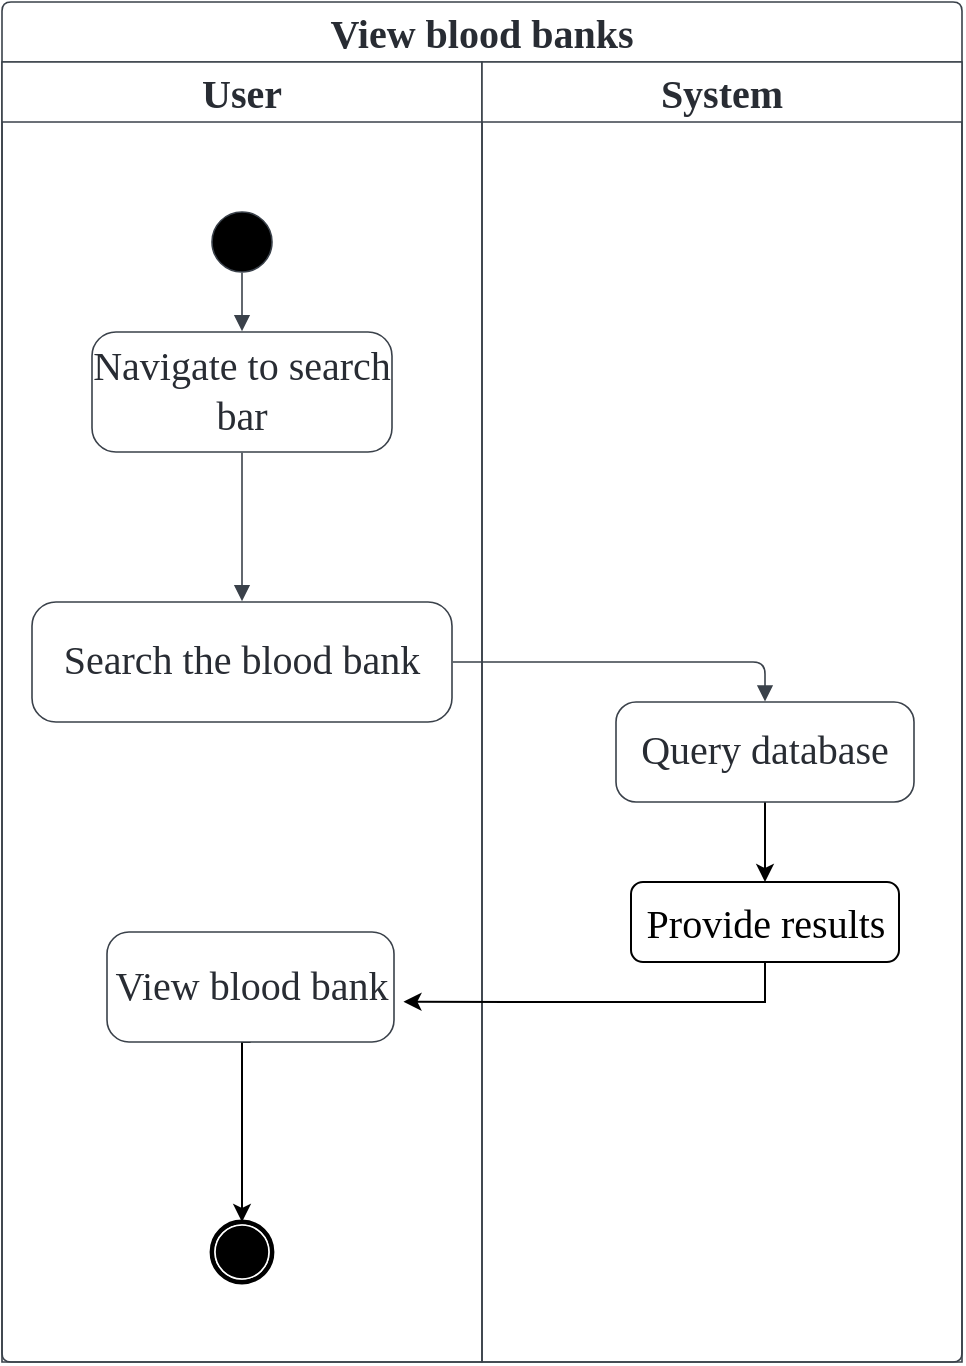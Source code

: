 <mxfile version="19.0.3" type="device" pages="7"><diagram id="4g1P4DeG36b4WrDplUZ-" name="View blood banks"><mxGraphModel dx="782" dy="1708" grid="1" gridSize="10" guides="1" tooltips="1" connect="1" arrows="1" fold="1" page="1" pageScale="1" pageWidth="827" pageHeight="1169" math="0" shadow="0"><root><mxCell id="0"/><mxCell id="1" parent="0"/><mxCell id="tdn-rMmHwPApdY2Q1a8h-3" value="View blood banks" style="swimlane;startSize=30;html=1;whiteSpace=wrap;childLayout=stackLayout;resizeParent=1;dropTarget=0;spacing=0;strokeColor=#3a414a;strokeOpacity=100;rounded=1;absoluteArcSize=1;arcSize=9;strokeWidth=0.8;container=1;pointerEvents=0;collapsible=0;recursiveResize=0;fontSize=20;fontColor=#282c33;fontFamily=Times New Roman;fontStyle=1;" parent="1" vertex="1"><mxGeometry x="174" y="-150" width="480" height="680" as="geometry"/></mxCell><mxCell id="tdn-rMmHwPApdY2Q1a8h-4" value="User" style="swimlane;html=1;whiteSpace=wrap;connectable=0;startSize=30;dropTarget=0;rounded=0;spacing=0;strokeColor=#3a414a;strokeOpacity=100;strokeWidth=0.8;container=1;pointerEvents=0;collapsible=0;recursiveResize=0;fontSize=20;fontColor=#282c33;fontStyle=1;fontFamily=Times New Roman;" parent="tdn-rMmHwPApdY2Q1a8h-3" vertex="1"><mxGeometry y="30" width="240" height="650" as="geometry"/></mxCell><mxCell id="tdn-rMmHwPApdY2Q1a8h-5" value="System" style="swimlane;html=1;whiteSpace=wrap;connectable=0;startSize=30;dropTarget=0;rounded=0;spacing=0;strokeColor=#3a414a;strokeOpacity=100;strokeWidth=0.8;container=1;pointerEvents=0;collapsible=0;recursiveResize=0;fontSize=20;fontColor=#282c33;fontStyle=1;fontFamily=Times New Roman;" parent="tdn-rMmHwPApdY2Q1a8h-3" vertex="1"><mxGeometry x="240" y="30" width="240" height="650" as="geometry"/></mxCell><UserObject label="" lucidchartObjectId="iANFiI.ipIlX" id="tdn-rMmHwPApdY2Q1a8h-6"><mxCell style="html=1;overflow=block;blockSpacing=1;whiteSpace=wrap;ellipse;fillColor=#000000;fontSize=13;spacing=0;strokeColor=#3a414a;strokeOpacity=100;rounded=1;absoluteArcSize=1;arcSize=9;strokeWidth=0.8;fontFamily=Times New Roman;" parent="1" vertex="1"><mxGeometry x="279" y="-45" width="30" height="30" as="geometry"/></mxCell></UserObject><mxCell id="tdn-rMmHwPApdY2Q1a8h-7" value="&lt;div style=&quot;display: flex; justify-content: center; text-align: center; align-items: baseline; font-size: 0; line-height: 1.25;margin-top: -2px;&quot;&gt;&lt;span&gt;&lt;span style=&quot;font-size: 20px; color: rgb(40, 44, 51);&quot;&gt;Navigate to search bar&lt;/span&gt;&lt;/span&gt;&lt;/div&gt;" style="rounded=1;arcSize=20;whiteSpace=wrap;overflow=block;blockSpacing=1;html=1;fontSize=13;fontFamily=Times New Roman;spacing=0;strokeColor=#3a414a;strokeOpacity=100;strokeWidth=0.8;" parent="1" vertex="1"><mxGeometry x="219" y="15" width="150" height="60" as="geometry"/></mxCell><mxCell id="tdn-rMmHwPApdY2Q1a8h-8" value="&lt;div style=&quot;display: flex; justify-content: center; text-align: center; align-items: baseline; font-size: 0; line-height: 1.25;margin-top: -2px;&quot;&gt;&lt;span&gt;&lt;span style=&quot;font-size: 20px; color: rgb(40, 44, 51);&quot;&gt;Search the blood bank&lt;/span&gt;&lt;/span&gt;&lt;/div&gt;" style="rounded=1;arcSize=20;whiteSpace=wrap;overflow=block;blockSpacing=1;html=1;fontSize=13;fontFamily=Times New Roman;spacing=0;strokeColor=#3a414a;strokeOpacity=100;strokeWidth=0.8;" parent="1" vertex="1"><mxGeometry x="189" y="150" width="210" height="60" as="geometry"/></mxCell><UserObject label="" lucidchartObjectId="fINFqWGFmK-o" id="tdn-rMmHwPApdY2Q1a8h-9"><mxCell style="html=1;jettySize=18;whiteSpace=wrap;fontSize=13;strokeColor=#3a414a;strokeOpacity=100;strokeWidth=0.8;rounded=1;arcSize=12;edgeStyle=orthogonalEdgeStyle;startArrow=none;endArrow=block;endFill=1;exitX=0.5;exitY=1.006;exitPerimeter=0;entryX=0.5;entryY=-0.006;entryPerimeter=0;fontFamily=Times New Roman;" parent="1" source="tdn-rMmHwPApdY2Q1a8h-7" target="tdn-rMmHwPApdY2Q1a8h-8" edge="1"><mxGeometry width="100" height="100" relative="1" as="geometry"><Array as="points"/></mxGeometry></mxCell></UserObject><UserObject label="" lucidchartObjectId="oINFLP0xMYL5" id="tdn-rMmHwPApdY2Q1a8h-10"><mxCell style="html=1;jettySize=18;whiteSpace=wrap;fontSize=13;strokeColor=#3a414a;strokeOpacity=100;strokeWidth=0.8;rounded=1;arcSize=12;edgeStyle=orthogonalEdgeStyle;startArrow=none;endArrow=block;endFill=1;exitX=0.5;exitY=1.013;exitPerimeter=0;entryX=0.5;entryY=-0.006;entryPerimeter=0;fontFamily=Times New Roman;" parent="1" source="tdn-rMmHwPApdY2Q1a8h-6" target="tdn-rMmHwPApdY2Q1a8h-7" edge="1"><mxGeometry width="100" height="100" relative="1" as="geometry"><Array as="points"/></mxGeometry></mxCell></UserObject><mxCell id="tdn-rMmHwPApdY2Q1a8h-11" value="" style="edgeStyle=orthogonalEdgeStyle;rounded=0;orthogonalLoop=1;jettySize=auto;html=1;" parent="1" source="tdn-rMmHwPApdY2Q1a8h-12" target="tdn-rMmHwPApdY2Q1a8h-18" edge="1"><mxGeometry relative="1" as="geometry"/></mxCell><mxCell id="tdn-rMmHwPApdY2Q1a8h-12" value="&lt;div style=&quot;display: flex; justify-content: center; text-align: center; align-items: baseline; font-size: 0; line-height: 1.25;margin-top: -2px;&quot;&gt;&lt;span&gt;&lt;span style=&quot;font-size: 20px; color: rgb(40, 44, 51);&quot;&gt;Query database&lt;/span&gt;&lt;/span&gt;&lt;/div&gt;" style="rounded=1;arcSize=20;whiteSpace=wrap;overflow=block;blockSpacing=1;html=1;fontSize=13;fontFamily=Times New Roman;spacing=0;strokeColor=#3a414a;strokeOpacity=100;strokeWidth=0.8;" parent="1" vertex="1"><mxGeometry x="481" y="200" width="149" height="50" as="geometry"/></mxCell><UserObject label="" lucidchartObjectId="gJNFgnsTWTqt" id="tdn-rMmHwPApdY2Q1a8h-13"><mxCell style="html=1;jettySize=18;whiteSpace=wrap;fontSize=13;strokeColor=#3a414a;strokeOpacity=100;strokeWidth=0.8;rounded=1;arcSize=12;edgeStyle=orthogonalEdgeStyle;startArrow=none;endArrow=block;endFill=1;exitX=1.002;exitY=0.5;exitPerimeter=0;entryX=0.5;entryY=-0.005;entryPerimeter=0;fontFamily=Times New Roman;" parent="1" source="tdn-rMmHwPApdY2Q1a8h-8" target="tdn-rMmHwPApdY2Q1a8h-12" edge="1"><mxGeometry width="100" height="100" relative="1" as="geometry"><Array as="points"/></mxGeometry></mxCell></UserObject><mxCell id="tdn-rMmHwPApdY2Q1a8h-14" style="edgeStyle=orthogonalEdgeStyle;rounded=0;orthogonalLoop=1;jettySize=auto;html=1;exitX=0.5;exitY=1;exitDx=0;exitDy=0;entryX=0.5;entryY=0;entryDx=0;entryDy=0;" parent="1" source="tdn-rMmHwPApdY2Q1a8h-15" target="tdn-rMmHwPApdY2Q1a8h-16" edge="1"><mxGeometry relative="1" as="geometry"><Array as="points"><mxPoint x="294" y="370"/></Array></mxGeometry></mxCell><mxCell id="tdn-rMmHwPApdY2Q1a8h-15" value="&lt;div style=&quot;display: flex; justify-content: center; text-align: center; align-items: baseline; font-size: 0; line-height: 1.25;margin-top: -2px;&quot;&gt;&lt;span&gt;&lt;span style=&quot;font-size: 20px; color: rgb(40, 44, 51);&quot;&gt;View blood bank&lt;/span&gt;&lt;/span&gt;&lt;/div&gt;" style="rounded=1;arcSize=20;whiteSpace=wrap;overflow=block;blockSpacing=1;html=1;fontSize=13;fontFamily=Times New Roman;spacing=0;strokeColor=#3a414a;strokeOpacity=100;strokeWidth=0.8;" parent="1" vertex="1"><mxGeometry x="226.5" y="315" width="143.5" height="55" as="geometry"/></mxCell><UserObject label="" lucidchartObjectId="CKNFPfRASryF" id="tdn-rMmHwPApdY2Q1a8h-16"><mxCell style="html=1;overflow=block;blockSpacing=1;whiteSpace=wrap;shape=mxgraph.bpmn.shape;outline=end;symbol=terminate;strokeColor=#000000;fillColor=#ffffff;fontSize=13;spacing=0;strokeOpacity=100;rounded=1;absoluteArcSize=1;arcSize=9;strokeWidth=0.8;fontFamily=Times New Roman;" parent="1" vertex="1"><mxGeometry x="279" y="460" width="30" height="30" as="geometry"/></mxCell></UserObject><mxCell id="tdn-rMmHwPApdY2Q1a8h-17" style="edgeStyle=orthogonalEdgeStyle;rounded=0;orthogonalLoop=1;jettySize=auto;html=1;exitX=0.5;exitY=1;exitDx=0;exitDy=0;entryX=1.033;entryY=0.633;entryDx=0;entryDy=0;entryPerimeter=0;" parent="1" source="tdn-rMmHwPApdY2Q1a8h-18" target="tdn-rMmHwPApdY2Q1a8h-15" edge="1"><mxGeometry relative="1" as="geometry"/></mxCell><mxCell id="tdn-rMmHwPApdY2Q1a8h-18" value="&lt;font face=&quot;Times New Roman&quot; style=&quot;font-size: 20px;&quot;&gt;Provide results&lt;/font&gt;" style="rounded=1;whiteSpace=wrap;html=1;" parent="1" vertex="1"><mxGeometry x="488.5" y="290" width="134" height="40" as="geometry"/></mxCell></root></mxGraphModel></diagram><diagram id="aWUb9xqDKP3gB6OvTR4R" name="View contact numbers"><mxGraphModel dx="782" dy="1708" grid="1" gridSize="10" guides="1" tooltips="1" connect="1" arrows="1" fold="1" page="1" pageScale="1" pageWidth="827" pageHeight="1169" math="0" shadow="0"><root><mxCell id="0"/><mxCell id="1" parent="0"/><mxCell id="dq7e_kY-7OGaOiyy0hAc-1" value="View contact   details" style="swimlane;startSize=30;html=1;whiteSpace=wrap;childLayout=stackLayout;resizeParent=1;dropTarget=0;spacing=0;strokeColor=#3a414a;strokeOpacity=100;rounded=1;absoluteArcSize=1;arcSize=9;strokeWidth=0.8;container=1;pointerEvents=0;collapsible=0;recursiveResize=0;fontSize=20;fontColor=#3a414a;fontFamily=Times New Roman;fontStyle=1;" parent="1" vertex="1"><mxGeometry x="120" y="-480" width="240" height="520" as="geometry"/></mxCell><mxCell id="dq7e_kY-7OGaOiyy0hAc-2" value="User" style="swimlane;html=1;whiteSpace=wrap;connectable=0;startSize=30;dropTarget=0;rounded=0;spacing=0;strokeColor=#3a414a;strokeOpacity=100;strokeWidth=0.8;container=1;pointerEvents=0;collapsible=0;recursiveResize=0;fontSize=20;fontColor=#3a414a;fontStyle=1;fontFamily=Times New Roman;" parent="dq7e_kY-7OGaOiyy0hAc-1" vertex="1"><mxGeometry y="30" width="240" height="490" as="geometry"/></mxCell><UserObject label="" lucidchartObjectId="jrOFvSCm7xbV" id="dq7e_kY-7OGaOiyy0hAc-4"><mxCell style="html=1;overflow=block;blockSpacing=1;whiteSpace=wrap;ellipse;fillColor=#000000;fontSize=13;spacing=0;strokeColor=#3a414a;strokeOpacity=100;rounded=1;absoluteArcSize=1;arcSize=9;strokeWidth=0.8;fontFamily=Times New Roman;" parent="1" vertex="1"><mxGeometry x="225" y="-390" width="30" height="30" as="geometry"/></mxCell></UserObject><UserObject label="" lucidchartObjectId="jrOFZljEwd2~" id="dq7e_kY-7OGaOiyy0hAc-5"><mxCell style="html=1;jettySize=18;whiteSpace=wrap;fontSize=13;strokeColor=#3a414a;strokeOpacity=100;strokeWidth=0.8;rounded=1;arcSize=12;edgeStyle=orthogonalEdgeStyle;startArrow=none;endArrow=block;endFill=1;exitX=0.5;exitY=1.013;exitPerimeter=0;entryX=0.5;entryY=-0.006;entryPerimeter=0;fontFamily=Times New Roman;" parent="1" source="dq7e_kY-7OGaOiyy0hAc-4" edge="1"><mxGeometry width="100" height="100" relative="1" as="geometry"><Array as="points"/><mxPoint x="240" y="-330.36" as="targetPoint"/></mxGeometry></mxCell></UserObject><mxCell id="dq7e_kY-7OGaOiyy0hAc-13" style="edgeStyle=orthogonalEdgeStyle;rounded=0;orthogonalLoop=1;jettySize=auto;html=1;entryX=0.5;entryY=0;entryDx=0;entryDy=0;" parent="1" source="dq7e_kY-7OGaOiyy0hAc-6" target="dq7e_kY-7OGaOiyy0hAc-7" edge="1"><mxGeometry relative="1" as="geometry"/></mxCell><mxCell id="dq7e_kY-7OGaOiyy0hAc-6" value="&lt;div style=&quot;display: flex; justify-content: center; text-align: center; align-items: baseline; font-size: 0; line-height: 1.25;margin-top: -2px;&quot;&gt;&lt;span&gt;&lt;span style=&quot;font-size: 20px; color: rgb(40, 44, 51);&quot;&gt;View blood bank&lt;/span&gt;&lt;/span&gt;&lt;/div&gt;" style="rounded=1;arcSize=20;whiteSpace=wrap;overflow=block;blockSpacing=1;html=1;fontSize=13;fontFamily=Times New Roman;spacing=0;strokeColor=#3a414a;strokeOpacity=100;strokeWidth=0.8;" parent="1" vertex="1"><mxGeometry x="161.25" y="-240" width="157.5" height="60" as="geometry"/></mxCell><mxCell id="dq7e_kY-7OGaOiyy0hAc-15" value="" style="edgeStyle=orthogonalEdgeStyle;rounded=0;orthogonalLoop=1;jettySize=auto;html=1;" parent="1" source="dq7e_kY-7OGaOiyy0hAc-7" target="dq7e_kY-7OGaOiyy0hAc-9" edge="1"><mxGeometry relative="1" as="geometry"/></mxCell><mxCell id="dq7e_kY-7OGaOiyy0hAc-7" value="&lt;div style=&quot;display: flex; justify-content: center; text-align: center; align-items: baseline; font-size: 0; line-height: 1.25;margin-top: -2px;&quot;&gt;&lt;span&gt;&lt;span style=&quot;font-size: 20px; color: rgb(58, 65, 74);&quot;&gt;View contact details&lt;/span&gt;&lt;/span&gt;&lt;/div&gt;" style="rounded=1;arcSize=20;whiteSpace=wrap;overflow=block;blockSpacing=1;html=1;fontSize=13;fontFamily=Times New Roman;spacing=0;strokeColor=#3a414a;strokeOpacity=100;strokeWidth=0.8;" parent="1" vertex="1"><mxGeometry x="150.5" y="-150" width="179" height="60" as="geometry"/></mxCell><UserObject label="" lucidchartObjectId="SEOFEQkVCE5l" id="dq7e_kY-7OGaOiyy0hAc-9"><mxCell style="html=1;overflow=block;blockSpacing=1;whiteSpace=wrap;shape=mxgraph.bpmn.shape;outline=end;symbol=terminate;strokeColor=#000000;fillColor=#ffffff;fontSize=13;spacing=0;strokeOpacity=100;rounded=1;absoluteArcSize=1;arcSize=9;strokeWidth=0.8;fontFamily=Times New Roman;" parent="1" vertex="1"><mxGeometry x="225" y="-50" width="30" height="30" as="geometry"/></mxCell></UserObject><mxCell id="dq7e_kY-7OGaOiyy0hAc-11" value="" style="edgeStyle=orthogonalEdgeStyle;rounded=0;orthogonalLoop=1;jettySize=auto;html=1;fontFamily=Times New Roman;fontSize=20;" parent="1" source="dq7e_kY-7OGaOiyy0hAc-12" target="dq7e_kY-7OGaOiyy0hAc-6" edge="1"><mxGeometry relative="1" as="geometry"/></mxCell><mxCell id="dq7e_kY-7OGaOiyy0hAc-12" value="Select required blood bank" style="rounded=1;whiteSpace=wrap;html=1;fontFamily=Times New Roman;fontSize=20;" parent="1" vertex="1"><mxGeometry x="155" y="-330" width="170" height="50" as="geometry"/></mxCell></root></mxGraphModel></diagram><diagram id="WPOpJ-mBqJzX2365i_op" name="search bdc"><mxGraphModel dx="1043" dy="1888" grid="1" gridSize="10" guides="1" tooltips="1" connect="1" arrows="1" fold="1" page="1" pageScale="1" pageWidth="827" pageHeight="1169" math="0" shadow="0"><root><mxCell id="0"/><mxCell id="1" parent="0"/><mxCell id="48qkDtBbeoAuj5veo7wo-1" value="Search blood donation camps" style="swimlane;startSize=30;html=1;whiteSpace=wrap;childLayout=stackLayout;resizeParent=1;dropTarget=0;spacing=0;strokeColor=#3a414a;strokeOpacity=100;rounded=1;absoluteArcSize=1;arcSize=9;strokeWidth=0.8;container=1;pointerEvents=0;collapsible=0;recursiveResize=0;fontSize=20;fontColor=#282c33;fontFamily=Times New Roman;fontStyle=1;" parent="1" vertex="1"><mxGeometry x="99" y="-160" width="630" height="680" as="geometry"/></mxCell><mxCell id="48qkDtBbeoAuj5veo7wo-2" value="User" style="swimlane;html=1;whiteSpace=wrap;connectable=0;startSize=30;dropTarget=0;rounded=0;spacing=0;strokeColor=#3a414a;strokeOpacity=100;strokeWidth=0.8;container=1;pointerEvents=0;collapsible=0;recursiveResize=0;fontSize=20;fontColor=#282c33;fontStyle=1;fontFamily=Times New Roman;" parent="48qkDtBbeoAuj5veo7wo-1" vertex="1"><mxGeometry y="30" width="390" height="650" as="geometry"/></mxCell><mxCell id="48qkDtBbeoAuj5veo7wo-3" value="System" style="swimlane;html=1;whiteSpace=wrap;connectable=0;startSize=30;dropTarget=0;rounded=0;spacing=0;strokeColor=#3a414a;strokeOpacity=100;strokeWidth=0.8;container=1;pointerEvents=0;collapsible=0;recursiveResize=0;fontSize=20;fontColor=#282c33;fontStyle=1;fontFamily=Times New Roman;" parent="48qkDtBbeoAuj5veo7wo-1" vertex="1"><mxGeometry x="390" y="30" width="240" height="650" as="geometry"/></mxCell><UserObject label="" lucidchartObjectId="iANFiI.ipIlX" id="48qkDtBbeoAuj5veo7wo-4"><mxCell style="html=1;overflow=block;blockSpacing=1;whiteSpace=wrap;ellipse;fillColor=#000000;fontSize=13;spacing=0;strokeColor=#3a414a;strokeOpacity=100;rounded=1;absoluteArcSize=1;arcSize=9;strokeWidth=0.8;fontFamily=Times New Roman;" parent="1" vertex="1"><mxGeometry x="275" y="-55" width="30" height="30" as="geometry"/></mxCell></UserObject><mxCell id="48qkDtBbeoAuj5veo7wo-18" value="" style="edgeStyle=orthogonalEdgeStyle;rounded=0;orthogonalLoop=1;jettySize=auto;html=1;" parent="1" source="48qkDtBbeoAuj5veo7wo-5" target="48qkDtBbeoAuj5veo7wo-17" edge="1"><mxGeometry relative="1" as="geometry"/></mxCell><mxCell id="48qkDtBbeoAuj5veo7wo-5" value="&lt;div style=&quot;display: flex; justify-content: center; text-align: center; align-items: baseline; line-height: 1.25; margin-top: -2px;&quot;&gt;&lt;font color=&quot;#282c33&quot;&gt;&lt;span style=&quot;font-size: 20px;&quot;&gt;Visit the website&lt;/span&gt;&lt;/font&gt;&lt;/div&gt;" style="rounded=1;arcSize=20;whiteSpace=wrap;overflow=block;blockSpacing=1;html=1;fontSize=13;fontFamily=Times New Roman;spacing=0;strokeColor=#3a414a;strokeOpacity=100;strokeWidth=0.8;" parent="1" vertex="1"><mxGeometry x="215" y="5" width="150" height="45" as="geometry"/></mxCell><UserObject label="" lucidchartObjectId="oINFLP0xMYL5" id="48qkDtBbeoAuj5veo7wo-8"><mxCell style="html=1;jettySize=18;whiteSpace=wrap;fontSize=13;strokeColor=#3a414a;strokeOpacity=100;strokeWidth=0.8;rounded=1;arcSize=12;edgeStyle=orthogonalEdgeStyle;startArrow=none;endArrow=block;endFill=1;exitX=0.5;exitY=1.013;exitPerimeter=0;entryX=0.5;entryY=-0.006;entryPerimeter=0;fontFamily=Times New Roman;" parent="1" source="48qkDtBbeoAuj5veo7wo-4" target="48qkDtBbeoAuj5veo7wo-5" edge="1"><mxGeometry width="100" height="100" relative="1" as="geometry"><Array as="points"/></mxGeometry></mxCell></UserObject><mxCell id="48qkDtBbeoAuj5veo7wo-9" value="" style="edgeStyle=orthogonalEdgeStyle;rounded=0;orthogonalLoop=1;jettySize=auto;html=1;" parent="1" source="48qkDtBbeoAuj5veo7wo-10" target="48qkDtBbeoAuj5veo7wo-16" edge="1"><mxGeometry relative="1" as="geometry"/></mxCell><mxCell id="48qkDtBbeoAuj5veo7wo-10" value="&lt;div style=&quot;display: flex; justify-content: center; text-align: center; align-items: baseline; font-size: 0; line-height: 1.25;margin-top: -2px;&quot;&gt;&lt;span&gt;&lt;span style=&quot;font-size: 20px; color: rgb(40, 44, 51);&quot;&gt;Query database&lt;/span&gt;&lt;/span&gt;&lt;/div&gt;" style="rounded=1;arcSize=20;whiteSpace=wrap;overflow=block;blockSpacing=1;html=1;fontSize=13;fontFamily=Times New Roman;spacing=0;strokeColor=#3a414a;strokeOpacity=100;strokeWidth=0.8;" parent="1" vertex="1"><mxGeometry x="535" y="240" width="149" height="50" as="geometry"/></mxCell><mxCell id="48qkDtBbeoAuj5veo7wo-31" style="edgeStyle=orthogonalEdgeStyle;rounded=0;orthogonalLoop=1;jettySize=auto;html=1;exitX=0.5;exitY=1;exitDx=0;exitDy=0;entryX=0.5;entryY=0;entryDx=0;entryDy=0;fontFamily=Times New Roman;fontSize=20;" parent="1" source="48qkDtBbeoAuj5veo7wo-13" target="48qkDtBbeoAuj5veo7wo-14" edge="1"><mxGeometry relative="1" as="geometry"/></mxCell><mxCell id="48qkDtBbeoAuj5veo7wo-13" value="&lt;div style=&quot;display: flex; justify-content: center; text-align: center; align-items: baseline; line-height: 1.25; margin-top: -2px;&quot;&gt;&lt;font color=&quot;#282c33&quot;&gt;&lt;span style=&quot;font-size: 20px;&quot;&gt;View details of the blood donation camp&lt;/span&gt;&lt;/font&gt;&lt;/div&gt;" style="rounded=1;arcSize=20;whiteSpace=wrap;overflow=block;blockSpacing=1;html=1;fontSize=13;fontFamily=Times New Roman;spacing=0;strokeColor=#3a414a;strokeOpacity=100;strokeWidth=0.8;" parent="1" vertex="1"><mxGeometry x="163.25" y="350" width="253.5" height="55" as="geometry"/></mxCell><UserObject label="" lucidchartObjectId="CKNFPfRASryF" id="48qkDtBbeoAuj5veo7wo-14"><mxCell style="html=1;overflow=block;blockSpacing=1;whiteSpace=wrap;shape=mxgraph.bpmn.shape;outline=end;symbol=terminate;strokeColor=#000000;fillColor=#ffffff;fontSize=13;spacing=0;strokeOpacity=100;rounded=1;absoluteArcSize=1;arcSize=9;strokeWidth=0.8;fontFamily=Times New Roman;" parent="1" vertex="1"><mxGeometry x="275" y="450" width="30" height="30" as="geometry"/></mxCell></UserObject><mxCell id="48qkDtBbeoAuj5veo7wo-30" style="edgeStyle=orthogonalEdgeStyle;rounded=0;orthogonalLoop=1;jettySize=auto;html=1;fontFamily=Times New Roman;fontSize=20;" parent="1" source="48qkDtBbeoAuj5veo7wo-16" target="48qkDtBbeoAuj5veo7wo-13" edge="1"><mxGeometry relative="1" as="geometry"/></mxCell><mxCell id="48qkDtBbeoAuj5veo7wo-16" value="&lt;font face=&quot;Times New Roman&quot; style=&quot;font-size: 20px;&quot;&gt;Provide results&lt;/font&gt;" style="rounded=1;whiteSpace=wrap;html=1;" parent="1" vertex="1"><mxGeometry x="542.5" y="357.5" width="134" height="40" as="geometry"/></mxCell><mxCell id="48qkDtBbeoAuj5veo7wo-20" style="edgeStyle=orthogonalEdgeStyle;rounded=0;orthogonalLoop=1;jettySize=auto;html=1;entryX=0.5;entryY=0;entryDx=0;entryDy=0;" parent="1" source="48qkDtBbeoAuj5veo7wo-17" target="48qkDtBbeoAuj5veo7wo-19" edge="1"><mxGeometry relative="1" as="geometry"><Array as="points"><mxPoint x="393" y="95"/></Array></mxGeometry></mxCell><mxCell id="48qkDtBbeoAuj5veo7wo-22" style="edgeStyle=orthogonalEdgeStyle;rounded=0;orthogonalLoop=1;jettySize=auto;html=1;entryX=0.422;entryY=-0.061;entryDx=0;entryDy=0;entryPerimeter=0;" parent="1" source="48qkDtBbeoAuj5veo7wo-17" target="48qkDtBbeoAuj5veo7wo-21" edge="1"><mxGeometry relative="1" as="geometry"/></mxCell><mxCell id="48qkDtBbeoAuj5veo7wo-17" value="" style="rhombus;whiteSpace=wrap;html=1;" parent="1" vertex="1"><mxGeometry x="272" y="80" width="36" height="30" as="geometry"/></mxCell><mxCell id="48qkDtBbeoAuj5veo7wo-28" style="edgeStyle=orthogonalEdgeStyle;rounded=0;orthogonalLoop=1;jettySize=auto;html=1;exitX=0.5;exitY=1;exitDx=0;exitDy=0;entryX=1;entryY=0.5;entryDx=0;entryDy=0;fontFamily=Times New Roman;fontSize=20;" parent="1" source="48qkDtBbeoAuj5veo7wo-19" target="48qkDtBbeoAuj5veo7wo-25" edge="1"><mxGeometry relative="1" as="geometry"/></mxCell><mxCell id="48qkDtBbeoAuj5veo7wo-19" value="&lt;font face=&quot;Times New Roman&quot; style=&quot;font-size: 20px;&quot;&gt;Search by keywords&lt;/font&gt;" style="rounded=1;whiteSpace=wrap;html=1;" parent="1" vertex="1"><mxGeometry x="308" y="160" width="170" height="40" as="geometry"/></mxCell><mxCell id="48qkDtBbeoAuj5veo7wo-27" style="edgeStyle=orthogonalEdgeStyle;rounded=0;orthogonalLoop=1;jettySize=auto;html=1;entryX=0;entryY=0.5;entryDx=0;entryDy=0;fontFamily=Times New Roman;fontSize=20;" parent="1" source="48qkDtBbeoAuj5veo7wo-21" target="48qkDtBbeoAuj5veo7wo-25" edge="1"><mxGeometry relative="1" as="geometry"><Array as="points"><mxPoint x="175" y="225"/></Array></mxGeometry></mxCell><mxCell id="48qkDtBbeoAuj5veo7wo-21" value="&lt;font face=&quot;Times New Roman&quot; style=&quot;font-size: 20px;&quot;&gt;Filter by location&lt;/font&gt;" style="rounded=1;whiteSpace=wrap;html=1;" parent="1" vertex="1"><mxGeometry x="115" y="160" width="150" height="40" as="geometry"/></mxCell><mxCell id="48qkDtBbeoAuj5veo7wo-23" value="[search]" style="text;html=1;align=center;verticalAlign=middle;resizable=0;points=[];autosize=1;strokeColor=none;fillColor=none;" parent="1" vertex="1"><mxGeometry x="335" y="70" width="60" height="20" as="geometry"/></mxCell><mxCell id="48qkDtBbeoAuj5veo7wo-24" value="[filter]" style="text;html=1;align=center;verticalAlign=middle;resizable=0;points=[];autosize=1;strokeColor=none;fillColor=none;" parent="1" vertex="1"><mxGeometry x="195" y="70" width="40" height="20" as="geometry"/></mxCell><mxCell id="48qkDtBbeoAuj5veo7wo-29" style="edgeStyle=orthogonalEdgeStyle;rounded=0;orthogonalLoop=1;jettySize=auto;html=1;exitX=0.5;exitY=1;exitDx=0;exitDy=0;entryX=0;entryY=0.5;entryDx=0;entryDy=0;fontFamily=Times New Roman;fontSize=20;" parent="1" source="48qkDtBbeoAuj5veo7wo-25" target="48qkDtBbeoAuj5veo7wo-10" edge="1"><mxGeometry relative="1" as="geometry"/></mxCell><mxCell id="48qkDtBbeoAuj5veo7wo-25" value="" style="rhombus;whiteSpace=wrap;html=1;" parent="1" vertex="1"><mxGeometry x="272" y="210" width="36" height="30" as="geometry"/></mxCell></root></mxGraphModel></diagram><diagram id="_ZgIAILoLVxWwbbftU0E" name="make complaints/feedback"><mxGraphModel dx="782" dy="1708" grid="1" gridSize="10" guides="1" tooltips="1" connect="1" arrows="1" fold="1" page="1" pageScale="1" pageWidth="827" pageHeight="1169" math="0" shadow="0"><root><mxCell id="0"/><mxCell id="1" parent="0"/><mxCell id="P0Nejg-iIZP8jjf_8ny1-1" value="Add complaints/feedback" style="swimlane;startSize=30;html=1;whiteSpace=wrap;childLayout=stackLayout;resizeParent=1;dropTarget=0;spacing=0;strokeColor=#3a414a;strokeOpacity=100;rounded=1;absoluteArcSize=1;arcSize=9;strokeWidth=0.8;container=1;pointerEvents=0;collapsible=0;recursiveResize=0;fontSize=20;fontColor=#282c33;fontFamily=Times New Roman;fontStyle=1;" parent="1" vertex="1"><mxGeometry x="174" y="-150" width="480" height="910" as="geometry"/></mxCell><mxCell id="P0Nejg-iIZP8jjf_8ny1-2" value="User" style="swimlane;html=1;whiteSpace=wrap;connectable=0;startSize=30;dropTarget=0;rounded=0;spacing=0;strokeColor=#3a414a;strokeOpacity=100;strokeWidth=0.8;container=1;pointerEvents=0;collapsible=0;recursiveResize=0;fontSize=20;fontColor=#282c33;fontStyle=1;fontFamily=Times New Roman;" parent="P0Nejg-iIZP8jjf_8ny1-1" vertex="1"><mxGeometry y="30" width="240" height="880" as="geometry"/></mxCell><mxCell id="P0Nejg-iIZP8jjf_8ny1-3" value="System" style="swimlane;html=1;whiteSpace=wrap;connectable=0;startSize=30;dropTarget=0;rounded=0;spacing=0;strokeColor=#3a414a;strokeOpacity=100;strokeWidth=0.8;container=1;pointerEvents=0;collapsible=0;recursiveResize=0;fontSize=20;fontColor=#282c33;fontStyle=1;fontFamily=Times New Roman;" parent="P0Nejg-iIZP8jjf_8ny1-1" vertex="1"><mxGeometry x="240" y="30" width="240" height="880" as="geometry"/></mxCell><UserObject label="" lucidchartObjectId="iANFiI.ipIlX" id="P0Nejg-iIZP8jjf_8ny1-4"><mxCell style="html=1;overflow=block;blockSpacing=1;whiteSpace=wrap;ellipse;fillColor=#000000;fontSize=13;spacing=0;strokeColor=#3a414a;strokeOpacity=100;rounded=1;absoluteArcSize=1;arcSize=9;strokeWidth=0.8;fontFamily=Times New Roman;" parent="1" vertex="1"><mxGeometry x="279" y="-70" width="30" height="30" as="geometry"/></mxCell></UserObject><mxCell id="P0Nejg-iIZP8jjf_8ny1-5" value="&lt;div style=&quot;display: flex; justify-content: center; text-align: center; align-items: baseline; font-size: 0; line-height: 1.25;margin-top: -2px;&quot;&gt;&lt;span&gt;&lt;span style=&quot;font-size: 20px; color: rgb(40, 44, 51);&quot;&gt;Navigate to search bar&lt;/span&gt;&lt;/span&gt;&lt;/div&gt;" style="rounded=1;arcSize=20;whiteSpace=wrap;overflow=block;blockSpacing=1;html=1;fontSize=13;fontFamily=Times New Roman;spacing=0;strokeColor=#3a414a;strokeOpacity=100;strokeWidth=0.8;" parent="1" vertex="1"><mxGeometry x="219" y="-10" width="150" height="60" as="geometry"/></mxCell><mxCell id="P0Nejg-iIZP8jjf_8ny1-17" value="" style="edgeStyle=orthogonalEdgeStyle;rounded=0;orthogonalLoop=1;jettySize=auto;html=1;fontFamily=Times New Roman;fontSize=20;" parent="1" source="P0Nejg-iIZP8jjf_8ny1-6" target="P0Nejg-iIZP8jjf_8ny1-13" edge="1"><mxGeometry relative="1" as="geometry"/></mxCell><mxCell id="P0Nejg-iIZP8jjf_8ny1-6" value="&lt;div style=&quot;display: flex; justify-content: center; text-align: center; align-items: baseline; font-size: 0; line-height: 1.25;margin-top: -2px;&quot;&gt;&lt;span&gt;&lt;span style=&quot;font-size: 20px; color: rgb(40, 44, 51);&quot;&gt;Search the blood donation camp&lt;/span&gt;&lt;/span&gt;&lt;/div&gt;" style="rounded=1;arcSize=20;whiteSpace=wrap;overflow=block;blockSpacing=1;html=1;fontSize=13;fontFamily=Times New Roman;spacing=0;strokeColor=#3a414a;strokeOpacity=100;strokeWidth=0.8;" parent="1" vertex="1"><mxGeometry x="198.5" y="75" width="191" height="60" as="geometry"/></mxCell><UserObject label="" lucidchartObjectId="fINFqWGFmK-o" id="P0Nejg-iIZP8jjf_8ny1-7"><mxCell style="html=1;jettySize=18;whiteSpace=wrap;fontSize=13;strokeColor=#3a414a;strokeOpacity=100;strokeWidth=0.8;rounded=1;arcSize=12;edgeStyle=orthogonalEdgeStyle;startArrow=none;endArrow=block;endFill=1;exitX=0.5;exitY=1.006;exitPerimeter=0;entryX=0.5;entryY=-0.006;entryPerimeter=0;fontFamily=Times New Roman;" parent="1" source="P0Nejg-iIZP8jjf_8ny1-5" target="P0Nejg-iIZP8jjf_8ny1-6" edge="1"><mxGeometry width="100" height="100" relative="1" as="geometry"><Array as="points"/></mxGeometry></mxCell></UserObject><UserObject label="" lucidchartObjectId="oINFLP0xMYL5" id="P0Nejg-iIZP8jjf_8ny1-8"><mxCell style="html=1;jettySize=18;whiteSpace=wrap;fontSize=13;strokeColor=#3a414a;strokeOpacity=100;strokeWidth=0.8;rounded=1;arcSize=12;edgeStyle=orthogonalEdgeStyle;startArrow=none;endArrow=block;endFill=1;exitX=0.5;exitY=1.013;exitPerimeter=0;entryX=0.5;entryY=-0.006;entryPerimeter=0;fontFamily=Times New Roman;" parent="1" source="P0Nejg-iIZP8jjf_8ny1-4" target="P0Nejg-iIZP8jjf_8ny1-5" edge="1"><mxGeometry width="100" height="100" relative="1" as="geometry"><Array as="points"/></mxGeometry></mxCell></UserObject><mxCell id="P0Nejg-iIZP8jjf_8ny1-19" value="" style="edgeStyle=orthogonalEdgeStyle;rounded=0;orthogonalLoop=1;jettySize=auto;html=1;fontFamily=Times New Roman;fontSize=20;" parent="1" source="P0Nejg-iIZP8jjf_8ny1-13" target="P0Nejg-iIZP8jjf_8ny1-18" edge="1"><mxGeometry relative="1" as="geometry"/></mxCell><mxCell id="P0Nejg-iIZP8jjf_8ny1-13" value="&lt;div style=&quot;display: flex; justify-content: center; text-align: center; align-items: baseline; font-size: 0; line-height: 1.25;margin-top: -2px;&quot;&gt;&lt;span&gt;&lt;span style=&quot;font-size: 20px; color: rgb(40, 44, 51);&quot;&gt;View blood donation camp&lt;/span&gt;&lt;/span&gt;&lt;/div&gt;" style="rounded=1;arcSize=20;whiteSpace=wrap;overflow=block;blockSpacing=1;html=1;fontSize=13;fontFamily=Times New Roman;spacing=0;strokeColor=#3a414a;strokeOpacity=100;strokeWidth=0.8;" parent="1" vertex="1"><mxGeometry x="222.25" y="175" width="143.5" height="55" as="geometry"/></mxCell><UserObject label="" lucidchartObjectId="CKNFPfRASryF" id="P0Nejg-iIZP8jjf_8ny1-14"><mxCell style="html=1;overflow=block;blockSpacing=1;whiteSpace=wrap;shape=mxgraph.bpmn.shape;outline=end;symbol=terminate;strokeColor=#000000;fillColor=#ffffff;fontSize=13;spacing=0;strokeOpacity=100;rounded=1;absoluteArcSize=1;arcSize=9;strokeWidth=0.8;fontFamily=Times New Roman;" parent="1" vertex="1"><mxGeometry x="279" y="695" width="30" height="30" as="geometry"/></mxCell></UserObject><mxCell id="P0Nejg-iIZP8jjf_8ny1-21" value="" style="edgeStyle=orthogonalEdgeStyle;rounded=0;orthogonalLoop=1;jettySize=auto;html=1;fontFamily=Times New Roman;fontSize=20;" parent="1" source="P0Nejg-iIZP8jjf_8ny1-18" target="P0Nejg-iIZP8jjf_8ny1-20" edge="1"><mxGeometry relative="1" as="geometry"/></mxCell><mxCell id="P0Nejg-iIZP8jjf_8ny1-18" value="Check the responsible blood bank" style="rounded=1;whiteSpace=wrap;html=1;fontFamily=Times New Roman;fontSize=20;" parent="1" vertex="1"><mxGeometry x="211" y="265" width="166" height="70" as="geometry"/></mxCell><mxCell id="P0Nejg-iIZP8jjf_8ny1-24" value="" style="edgeStyle=orthogonalEdgeStyle;rounded=0;orthogonalLoop=1;jettySize=auto;html=1;fontFamily=Times New Roman;fontSize=20;" parent="1" source="P0Nejg-iIZP8jjf_8ny1-20" target="P0Nejg-iIZP8jjf_8ny1-22" edge="1"><mxGeometry relative="1" as="geometry"/></mxCell><mxCell id="P0Nejg-iIZP8jjf_8ny1-20" value="&lt;span style=&quot;color: rgb(40, 44, 51);&quot;&gt;Search the blood bank&lt;/span&gt;" style="rounded=1;whiteSpace=wrap;html=1;fontFamily=Times New Roman;fontSize=20;" parent="1" vertex="1"><mxGeometry x="234" y="365" width="120" height="60" as="geometry"/></mxCell><mxCell id="P0Nejg-iIZP8jjf_8ny1-28" style="edgeStyle=orthogonalEdgeStyle;rounded=0;orthogonalLoop=1;jettySize=auto;html=1;exitX=0.5;exitY=1;exitDx=0;exitDy=0;entryX=0.5;entryY=0;entryDx=0;entryDy=0;fontFamily=Times New Roman;fontSize=20;" parent="1" source="P0Nejg-iIZP8jjf_8ny1-22" target="P0Nejg-iIZP8jjf_8ny1-26" edge="1"><mxGeometry relative="1" as="geometry"/></mxCell><mxCell id="P0Nejg-iIZP8jjf_8ny1-22" value="Go to add feedback" style="rounded=1;whiteSpace=wrap;html=1;fontFamily=Times New Roman;fontSize=20;" parent="1" vertex="1"><mxGeometry x="211" y="455" width="166" height="50" as="geometry"/></mxCell><mxCell id="P0Nejg-iIZP8jjf_8ny1-29" value="" style="edgeStyle=orthogonalEdgeStyle;rounded=0;orthogonalLoop=1;jettySize=auto;html=1;fontFamily=Times New Roman;fontSize=20;" parent="1" source="P0Nejg-iIZP8jjf_8ny1-26" target="P0Nejg-iIZP8jjf_8ny1-27" edge="1"><mxGeometry relative="1" as="geometry"/></mxCell><mxCell id="P0Nejg-iIZP8jjf_8ny1-26" value="Write a feedback" style="rounded=1;whiteSpace=wrap;html=1;fontFamily=Times New Roman;fontSize=20;" parent="1" vertex="1"><mxGeometry x="216" y="534.5" width="156" height="50" as="geometry"/></mxCell><mxCell id="P0Nejg-iIZP8jjf_8ny1-30" value="" style="edgeStyle=orthogonalEdgeStyle;rounded=0;orthogonalLoop=1;jettySize=auto;html=1;fontFamily=Times New Roman;fontSize=20;" parent="1" source="P0Nejg-iIZP8jjf_8ny1-27" target="P0Nejg-iIZP8jjf_8ny1-14" edge="1"><mxGeometry relative="1" as="geometry"/></mxCell><mxCell id="P0Nejg-iIZP8jjf_8ny1-27" value="Submit" style="rounded=1;whiteSpace=wrap;html=1;fontFamily=Times New Roman;fontSize=20;" parent="1" vertex="1"><mxGeometry x="236" y="625" width="116" height="40" as="geometry"/></mxCell><mxCell id="rZcMm15GI8JQbm2TiezO-2" style="rounded=0;orthogonalLoop=1;jettySize=auto;html=1;entryX=1;entryY=0.5;entryDx=0;entryDy=0;dashed=1;endArrow=none;endFill=0;" edge="1" parent="1" source="rZcMm15GI8JQbm2TiezO-1" target="P0Nejg-iIZP8jjf_8ny1-20"><mxGeometry relative="1" as="geometry"/></mxCell><mxCell id="rZcMm15GI8JQbm2TiezO-1" value="This activity has a seperate activity diagram" style="shape=note;size=20;whiteSpace=wrap;html=1;" vertex="1" parent="1"><mxGeometry x="440" y="300" width="170" height="75" as="geometry"/></mxCell></root></mxGraphModel></diagram><diagram id="TTBFVE_rdiEODa6a5Vez" name="view reminders of upcoming blood doantion camps"><mxGraphModel dx="782" dy="1708" grid="1" gridSize="10" guides="1" tooltips="1" connect="1" arrows="1" fold="1" page="1" pageScale="1" pageWidth="827" pageHeight="1169" math="0" shadow="0"><root><mxCell id="0"/><mxCell id="1" parent="0"/><mxCell id="I7P3oenTGbnJHmrTxKvU-1" value="View reminders of upcoming blood donation camps" style="swimlane;startSize=30;html=1;whiteSpace=wrap;childLayout=stackLayout;resizeParent=1;dropTarget=0;spacing=0;strokeColor=#3a414a;strokeOpacity=100;rounded=1;absoluteArcSize=1;arcSize=9;strokeWidth=0.8;container=1;pointerEvents=0;collapsible=0;recursiveResize=0;fontSize=20;fontColor=#282c33;fontFamily=Times New Roman;fontStyle=1;" parent="1" vertex="1"><mxGeometry x="174" y="-150" width="480" height="680" as="geometry"/></mxCell><mxCell id="I7P3oenTGbnJHmrTxKvU-2" value="Registered User" style="swimlane;html=1;whiteSpace=wrap;connectable=0;startSize=30;dropTarget=0;rounded=0;spacing=0;strokeColor=#3a414a;strokeOpacity=100;strokeWidth=0.8;container=1;pointerEvents=0;collapsible=0;recursiveResize=0;fontSize=20;fontColor=#282c33;fontStyle=1;fontFamily=Times New Roman;" parent="I7P3oenTGbnJHmrTxKvU-1" vertex="1"><mxGeometry y="30" width="240" height="650" as="geometry"/></mxCell><mxCell id="I7P3oenTGbnJHmrTxKvU-3" value="System" style="swimlane;html=1;whiteSpace=wrap;connectable=0;startSize=30;dropTarget=0;rounded=0;spacing=0;strokeColor=#3a414a;strokeOpacity=100;strokeWidth=0.8;container=1;pointerEvents=0;collapsible=0;recursiveResize=0;fontSize=20;fontColor=#282c33;fontStyle=1;fontFamily=Times New Roman;" parent="I7P3oenTGbnJHmrTxKvU-1" vertex="1"><mxGeometry x="240" y="30" width="240" height="650" as="geometry"/></mxCell><mxCell id="I7P3oenTGbnJHmrTxKvU-17" value="" style="edgeStyle=orthogonalEdgeStyle;rounded=0;orthogonalLoop=1;jettySize=auto;html=1;fontFamily=Times New Roman;fontSize=20;" parent="1" source="I7P3oenTGbnJHmrTxKvU-4" target="I7P3oenTGbnJHmrTxKvU-6" edge="1"><mxGeometry relative="1" as="geometry"/></mxCell><UserObject label="" lucidchartObjectId="iANFiI.ipIlX" id="I7P3oenTGbnJHmrTxKvU-4"><mxCell style="html=1;overflow=block;blockSpacing=1;whiteSpace=wrap;ellipse;fillColor=#000000;fontSize=13;spacing=0;strokeColor=#3a414a;strokeOpacity=100;rounded=1;absoluteArcSize=1;arcSize=9;strokeWidth=0.8;fontFamily=Times New Roman;" parent="1" vertex="1"><mxGeometry x="520" y="-60" width="30" height="30" as="geometry"/></mxCell></UserObject><mxCell id="I7P3oenTGbnJHmrTxKvU-21" style="edgeStyle=orthogonalEdgeStyle;rounded=0;orthogonalLoop=1;jettySize=auto;html=1;entryX=0.5;entryY=0;entryDx=0;entryDy=0;fontFamily=Times New Roman;fontSize=20;" parent="1" source="I7P3oenTGbnJHmrTxKvU-6" target="I7P3oenTGbnJHmrTxKvU-10" edge="1"><mxGeometry relative="1" as="geometry"><Array as="points"><mxPoint x="535" y="80"/><mxPoint x="305" y="80"/></Array></mxGeometry></mxCell><mxCell id="I7P3oenTGbnJHmrTxKvU-6" value="&lt;span style=&quot;font-size: 20px;&quot;&gt;Send a notification&lt;/span&gt;" style="rounded=1;arcSize=20;whiteSpace=wrap;overflow=block;blockSpacing=1;html=1;fontSize=13;fontFamily=Times New Roman;spacing=0;strokeColor=#3a414a;strokeOpacity=100;strokeWidth=0.8;" parent="1" vertex="1"><mxGeometry x="429.5" y="10" width="211" height="50" as="geometry"/></mxCell><mxCell id="I7P3oenTGbnJHmrTxKvU-24" style="edgeStyle=orthogonalEdgeStyle;rounded=0;orthogonalLoop=1;jettySize=auto;html=1;entryX=0.5;entryY=0;entryDx=0;entryDy=0;fontFamily=Times New Roman;fontSize=20;" parent="1" source="I7P3oenTGbnJHmrTxKvU-10" target="I7P3oenTGbnJHmrTxKvU-16" edge="1"><mxGeometry relative="1" as="geometry"/></mxCell><mxCell id="I7P3oenTGbnJHmrTxKvU-10" value="&lt;font style=&quot;font-size: 20px;&quot;&gt;Sign in&lt;/font&gt;" style="rounded=1;arcSize=20;whiteSpace=wrap;overflow=block;blockSpacing=1;html=1;fontSize=13;fontFamily=Times New Roman;spacing=0;strokeColor=#3a414a;strokeOpacity=100;strokeWidth=0.8;" parent="1" vertex="1"><mxGeometry x="230" y="120" width="150" height="30" as="geometry"/></mxCell><mxCell id="I7P3oenTGbnJHmrTxKvU-25" style="edgeStyle=orthogonalEdgeStyle;rounded=0;orthogonalLoop=1;jettySize=auto;html=1;entryX=0.457;entryY=0.033;entryDx=0;entryDy=0;entryPerimeter=0;fontFamily=Times New Roman;fontSize=20;" parent="1" source="I7P3oenTGbnJHmrTxKvU-16" target="I7P3oenTGbnJHmrTxKvU-18" edge="1"><mxGeometry relative="1" as="geometry"/></mxCell><mxCell id="I7P3oenTGbnJHmrTxKvU-16" value="&lt;font face=&quot;Times New Roman&quot;&gt;&lt;span style=&quot;font-size: 20px;&quot;&gt;Go to notifications&lt;/span&gt;&lt;/font&gt;" style="rounded=1;whiteSpace=wrap;html=1;" parent="1" vertex="1"><mxGeometry x="228.75" y="190" width="152.5" height="40" as="geometry"/></mxCell><mxCell id="N2ZGmX9C1_1ZtV0PyAme-3" value="" style="edgeStyle=none;rounded=0;orthogonalLoop=1;jettySize=auto;html=1;fontFamily=Times New Roman;fontSize=20;endArrow=classic;endFill=1;exitX=0.461;exitY=1.033;exitDx=0;exitDy=0;exitPerimeter=0;entryX=0.5;entryY=0;entryDx=0;entryDy=0;" edge="1" parent="1" source="I7P3oenTGbnJHmrTxKvU-18" target="N2ZGmX9C1_1ZtV0PyAme-2"><mxGeometry relative="1" as="geometry"/></mxCell><mxCell id="I7P3oenTGbnJHmrTxKvU-18" value="View notifications" style="rounded=1;whiteSpace=wrap;html=1;fontFamily=Times New Roman;fontSize=20;" parent="1" vertex="1"><mxGeometry x="230" y="270" width="165" height="50" as="geometry"/></mxCell><mxCell id="I7P3oenTGbnJHmrTxKvU-19" value="" style="ellipse;html=1;shape=endState;fillColor=#000000;strokeColor=#000000;fontFamily=Times New Roman;fontSize=20;" parent="1" vertex="1"><mxGeometry x="290" y="470" width="30" height="30" as="geometry"/></mxCell><mxCell id="N2ZGmX9C1_1ZtV0PyAme-4" style="edgeStyle=none;rounded=0;orthogonalLoop=1;jettySize=auto;html=1;fontFamily=Times New Roman;fontSize=20;endArrow=classic;endFill=1;" edge="1" parent="1" source="N2ZGmX9C1_1ZtV0PyAme-2" target="I7P3oenTGbnJHmrTxKvU-19"><mxGeometry relative="1" as="geometry"/></mxCell><mxCell id="N2ZGmX9C1_1ZtV0PyAme-2" value="&lt;font face=&quot;Times New Roman&quot; style=&quot;font-size: 20px;&quot;&gt;Respond to the notification&lt;/font&gt;" style="rounded=1;whiteSpace=wrap;html=1;" vertex="1" parent="1"><mxGeometry x="227.5" y="380" width="155" height="50" as="geometry"/></mxCell></root></mxGraphModel></diagram><diagram id="9crrpS9WY9S6BxKW1Ij5" name="request to organize a bdc"><mxGraphModel dx="782" dy="1708" grid="1" gridSize="10" guides="1" tooltips="1" connect="1" arrows="1" fold="1" page="1" pageScale="1" pageWidth="827" pageHeight="1169" math="0" shadow="0"><root><mxCell id="0"/><mxCell id="1" parent="0"/><mxCell id="0k6vfE7Xfu31viwNnEJn-1" value="Request to organize a blood donation camp" style="swimlane;startSize=30;html=1;whiteSpace=wrap;childLayout=stackLayout;resizeParent=1;dropTarget=0;spacing=0;strokeColor=#3a414a;strokeOpacity=100;rounded=1;absoluteArcSize=1;arcSize=9;strokeWidth=0.8;container=1;pointerEvents=0;collapsible=0;recursiveResize=0;fontSize=20;fontColor=#282c33;fontFamily=Times New Roman;fontStyle=1;" parent="1" vertex="1"><mxGeometry x="174" y="-150" width="670" height="730" as="geometry"/></mxCell><mxCell id="0k6vfE7Xfu31viwNnEJn-2" value="Registered User" style="swimlane;html=1;whiteSpace=wrap;connectable=0;startSize=30;dropTarget=0;rounded=0;spacing=0;strokeColor=#3a414a;strokeOpacity=100;strokeWidth=0.8;container=1;pointerEvents=0;collapsible=0;recursiveResize=0;fontSize=20;fontColor=#282c33;fontStyle=1;fontFamily=Times New Roman;" parent="0k6vfE7Xfu31viwNnEJn-1" vertex="1"><mxGeometry y="30" width="240" height="700" as="geometry"/></mxCell><mxCell id="0k6vfE7Xfu31viwNnEJn-3" value="System" style="swimlane;html=1;whiteSpace=wrap;connectable=0;startSize=30;dropTarget=0;rounded=0;spacing=0;strokeColor=#3a414a;strokeOpacity=100;strokeWidth=0.8;container=1;pointerEvents=0;collapsible=0;recursiveResize=0;fontSize=20;fontColor=#282c33;fontStyle=1;fontFamily=Times New Roman;" parent="0k6vfE7Xfu31viwNnEJn-1" vertex="1"><mxGeometry x="240" y="30" width="430" height="700" as="geometry"/></mxCell><mxCell id="0k6vfE7Xfu31viwNnEJn-19" style="edgeStyle=orthogonalEdgeStyle;rounded=0;orthogonalLoop=1;jettySize=auto;html=1;entryX=0.5;entryY=0;entryDx=0;entryDy=0;fontFamily=Times New Roman;fontSize=20;" parent="1" source="0k6vfE7Xfu31viwNnEJn-5" target="0k6vfE7Xfu31viwNnEJn-9" edge="1"><mxGeometry relative="1" as="geometry"/></mxCell><UserObject label="" lucidchartObjectId="iANFiI.ipIlX" id="0k6vfE7Xfu31viwNnEJn-5"><mxCell style="html=1;overflow=block;blockSpacing=1;whiteSpace=wrap;ellipse;fillColor=#000000;fontSize=13;spacing=0;strokeColor=#3a414a;strokeOpacity=100;rounded=1;absoluteArcSize=1;arcSize=9;strokeWidth=0.8;fontFamily=Times New Roman;" parent="1" vertex="1"><mxGeometry x="283" y="-80" width="30" height="30" as="geometry"/></mxCell></UserObject><mxCell id="0k6vfE7Xfu31viwNnEJn-21" style="edgeStyle=orthogonalEdgeStyle;rounded=0;orthogonalLoop=1;jettySize=auto;html=1;entryX=0.5;entryY=0;entryDx=0;entryDy=0;fontFamily=Times New Roman;fontSize=20;" parent="1" source="0k6vfE7Xfu31viwNnEJn-7" target="0k6vfE7Xfu31viwNnEJn-11" edge="1"><mxGeometry relative="1" as="geometry"/></mxCell><mxCell id="0k6vfE7Xfu31viwNnEJn-7" value="&lt;font style=&quot;font-size: 20px;&quot;&gt;Search required blood bank&lt;/font&gt;" style="rounded=1;arcSize=20;whiteSpace=wrap;overflow=block;blockSpacing=1;html=1;fontSize=13;fontFamily=Times New Roman;spacing=0;strokeColor=#3a414a;strokeOpacity=100;strokeWidth=0.8;" parent="1" vertex="1"><mxGeometry x="190" y="40" width="217" height="50" as="geometry"/></mxCell><mxCell id="0k6vfE7Xfu31viwNnEJn-20" style="edgeStyle=orthogonalEdgeStyle;rounded=0;orthogonalLoop=1;jettySize=auto;html=1;fontFamily=Times New Roman;fontSize=20;" parent="1" source="0k6vfE7Xfu31viwNnEJn-9" target="0k6vfE7Xfu31viwNnEJn-7" edge="1"><mxGeometry relative="1" as="geometry"/></mxCell><mxCell id="0k6vfE7Xfu31viwNnEJn-9" value="&lt;font style=&quot;font-size: 20px;&quot;&gt;Sign in&lt;/font&gt;" style="rounded=1;arcSize=20;whiteSpace=wrap;overflow=block;blockSpacing=1;html=1;fontSize=13;fontFamily=Times New Roman;spacing=0;strokeColor=#3a414a;strokeOpacity=100;strokeWidth=0.8;" parent="1" vertex="1"><mxGeometry x="223" y="-20" width="150" height="30" as="geometry"/></mxCell><mxCell id="0k6vfE7Xfu31viwNnEJn-22" value="" style="edgeStyle=orthogonalEdgeStyle;rounded=0;orthogonalLoop=1;jettySize=auto;html=1;fontFamily=Times New Roman;fontSize=20;" parent="1" source="0k6vfE7Xfu31viwNnEJn-11" target="0k6vfE7Xfu31viwNnEJn-13" edge="1"><mxGeometry relative="1" as="geometry"/></mxCell><mxCell id="0k6vfE7Xfu31viwNnEJn-11" value="&lt;font face=&quot;Times New Roman&quot;&gt;&lt;span style=&quot;font-size: 20px;&quot;&gt;Go to &quot;Request to organize a blood donation camp&quot;&lt;/span&gt;&lt;/font&gt;" style="rounded=1;whiteSpace=wrap;html=1;" parent="1" vertex="1"><mxGeometry x="193.5" y="120" width="210" height="80" as="geometry"/></mxCell><mxCell id="0k6vfE7Xfu31viwNnEJn-24" value="" style="edgeStyle=orthogonalEdgeStyle;rounded=0;orthogonalLoop=1;jettySize=auto;html=1;fontFamily=Times New Roman;fontSize=20;" parent="1" source="0k6vfE7Xfu31viwNnEJn-13" target="0k6vfE7Xfu31viwNnEJn-23" edge="1"><mxGeometry relative="1" as="geometry"/></mxCell><mxCell id="0k6vfE7Xfu31viwNnEJn-13" value="Enter details" style="rounded=1;whiteSpace=wrap;html=1;fontFamily=Times New Roman;fontSize=20;" parent="1" vertex="1"><mxGeometry x="216" y="220" width="164" height="30" as="geometry"/></mxCell><mxCell id="0k6vfE7Xfu31viwNnEJn-14" value="" style="ellipse;html=1;shape=endState;fillColor=#000000;strokeColor=#000000;fontFamily=Times New Roman;fontSize=20;" parent="1" vertex="1"><mxGeometry x="588" y="540" width="30" height="30" as="geometry"/></mxCell><mxCell id="0k6vfE7Xfu31viwNnEJn-27" style="edgeStyle=orthogonalEdgeStyle;rounded=0;orthogonalLoop=1;jettySize=auto;html=1;exitX=1;exitY=0.5;exitDx=0;exitDy=0;entryX=0.5;entryY=0;entryDx=0;entryDy=0;fontFamily=Times New Roman;fontSize=20;" parent="1" source="0k6vfE7Xfu31viwNnEJn-23" target="0k6vfE7Xfu31viwNnEJn-26" edge="1"><mxGeometry relative="1" as="geometry"/></mxCell><mxCell id="0k6vfE7Xfu31viwNnEJn-23" value="Send request" style="rounded=1;whiteSpace=wrap;html=1;fontFamily=Times New Roman;fontSize=20;strokeColor=#000000;" parent="1" vertex="1"><mxGeometry x="237.5" y="270" width="121" height="30" as="geometry"/></mxCell><mxCell id="0k6vfE7Xfu31viwNnEJn-30" style="edgeStyle=orthogonalEdgeStyle;rounded=0;orthogonalLoop=1;jettySize=auto;html=1;exitX=1;exitY=0.5;exitDx=0;exitDy=0;entryX=0.5;entryY=0;entryDx=0;entryDy=0;fontFamily=Times New Roman;fontSize=20;" parent="1" source="0k6vfE7Xfu31viwNnEJn-26" target="0k6vfE7Xfu31viwNnEJn-29" edge="1"><mxGeometry relative="1" as="geometry"/></mxCell><mxCell id="0k6vfE7Xfu31viwNnEJn-31" style="edgeStyle=orthogonalEdgeStyle;rounded=0;orthogonalLoop=1;jettySize=auto;html=1;exitX=0;exitY=0.5;exitDx=0;exitDy=0;entryX=0.5;entryY=0;entryDx=0;entryDy=0;fontFamily=Times New Roman;fontSize=20;" parent="1" source="0k6vfE7Xfu31viwNnEJn-26" target="0k6vfE7Xfu31viwNnEJn-28" edge="1"><mxGeometry relative="1" as="geometry"/></mxCell><mxCell id="0k6vfE7Xfu31viwNnEJn-26" value="" style="rhombus;whiteSpace=wrap;html=1;fontFamily=Times New Roman;fontSize=20;strokeColor=#000000;" parent="1" vertex="1"><mxGeometry x="580" y="310" width="46" height="40" as="geometry"/></mxCell><mxCell id="0k6vfE7Xfu31viwNnEJn-35" style="edgeStyle=orthogonalEdgeStyle;rounded=0;orthogonalLoop=1;jettySize=auto;html=1;entryX=0;entryY=0.5;entryDx=0;entryDy=0;fontFamily=Times New Roman;fontSize=17;" parent="1" source="0k6vfE7Xfu31viwNnEJn-28" target="0k6vfE7Xfu31viwNnEJn-34" edge="1"><mxGeometry relative="1" as="geometry"><Array as="points"><mxPoint x="485" y="470"/></Array></mxGeometry></mxCell><mxCell id="0k6vfE7Xfu31viwNnEJn-28" value="Display error message" style="rounded=1;whiteSpace=wrap;html=1;fontFamily=Times New Roman;fontSize=20;strokeColor=#000000;" parent="1" vertex="1"><mxGeometry x="430" y="360" width="110" height="50" as="geometry"/></mxCell><mxCell id="0k6vfE7Xfu31viwNnEJn-36" style="edgeStyle=orthogonalEdgeStyle;rounded=0;orthogonalLoop=1;jettySize=auto;html=1;entryX=1;entryY=0.5;entryDx=0;entryDy=0;fontFamily=Times New Roman;fontSize=17;" parent="1" source="0k6vfE7Xfu31viwNnEJn-29" target="0k6vfE7Xfu31viwNnEJn-34" edge="1"><mxGeometry relative="1" as="geometry"><Array as="points"><mxPoint x="737" y="470"/></Array></mxGeometry></mxCell><mxCell id="0k6vfE7Xfu31viwNnEJn-29" value="Display request sent successfully" style="rounded=1;whiteSpace=wrap;html=1;fontFamily=Times New Roman;fontSize=20;strokeColor=#000000;" parent="1" vertex="1"><mxGeometry x="660" y="360" width="154" height="55" as="geometry"/></mxCell><mxCell id="0k6vfE7Xfu31viwNnEJn-32" value="&lt;font style=&quot;font-size: 17px;&quot;&gt;[valid details entered]&lt;/font&gt;" style="text;html=1;align=center;verticalAlign=middle;resizable=0;points=[];autosize=1;strokeColor=none;fillColor=none;fontSize=20;fontFamily=Times New Roman;" parent="1" vertex="1"><mxGeometry x="635" y="300" width="160" height="30" as="geometry"/></mxCell><mxCell id="0k6vfE7Xfu31viwNnEJn-33" value="&lt;font style=&quot;font-size: 17px;&quot;&gt;[invalid details entered]&lt;/font&gt;" style="text;html=1;align=center;verticalAlign=middle;resizable=0;points=[];autosize=1;strokeColor=none;fillColor=none;fontSize=20;fontFamily=Times New Roman;" parent="1" vertex="1"><mxGeometry x="407" y="300" width="180" height="30" as="geometry"/></mxCell><mxCell id="0k6vfE7Xfu31viwNnEJn-38" value="" style="edgeStyle=orthogonalEdgeStyle;rounded=0;orthogonalLoop=1;jettySize=auto;html=1;fontFamily=Times New Roman;fontSize=17;" parent="1" source="0k6vfE7Xfu31viwNnEJn-34" target="0k6vfE7Xfu31viwNnEJn-14" edge="1"><mxGeometry relative="1" as="geometry"/></mxCell><mxCell id="0k6vfE7Xfu31viwNnEJn-34" value="" style="rhombus;whiteSpace=wrap;html=1;fontFamily=Times New Roman;fontSize=20;strokeColor=#000000;" parent="1" vertex="1"><mxGeometry x="580" y="450" width="46" height="40" as="geometry"/></mxCell><mxCell id="0k6vfE7Xfu31viwNnEJn-37" style="edgeStyle=orthogonalEdgeStyle;rounded=0;orthogonalLoop=1;jettySize=auto;html=1;exitX=0.5;exitY=1;exitDx=0;exitDy=0;fontFamily=Times New Roman;fontSize=17;" parent="1" source="0k6vfE7Xfu31viwNnEJn-14" target="0k6vfE7Xfu31viwNnEJn-14" edge="1"><mxGeometry relative="1" as="geometry"/></mxCell><mxCell id="AuVCf2iZdI9SO_4K8gxe-2" style="edgeStyle=none;rounded=0;orthogonalLoop=1;jettySize=auto;html=1;entryX=1;entryY=0.5;entryDx=0;entryDy=0;dashed=1;endArrow=none;endFill=0;" edge="1" parent="1" source="AuVCf2iZdI9SO_4K8gxe-1" target="0k6vfE7Xfu31viwNnEJn-7"><mxGeometry relative="1" as="geometry"/></mxCell><mxCell id="AuVCf2iZdI9SO_4K8gxe-1" value="This activity has a seperate activity diagram" style="shape=note;size=20;whiteSpace=wrap;html=1;" vertex="1" parent="1"><mxGeometry x="560" y="-75" width="170" height="75" as="geometry"/></mxCell></root></mxGraphModel></diagram><diagram id="xZHSKgHxw1BewMFOJQtM" name="view achivements"><mxGraphModel dx="782" dy="1708" grid="1" gridSize="10" guides="1" tooltips="1" connect="1" arrows="1" fold="1" page="1" pageScale="1" pageWidth="827" pageHeight="1169" math="0" shadow="0"><root><mxCell id="0"/><mxCell id="1" parent="0"/><mxCell id="Xj5vRo0Nn79i3DM9QMT2-1" value="View achievements" style="swimlane;startSize=30;html=1;whiteSpace=wrap;childLayout=stackLayout;resizeParent=1;dropTarget=0;spacing=0;strokeColor=#3a414a;strokeOpacity=100;rounded=1;absoluteArcSize=1;arcSize=9;strokeWidth=0.8;container=1;pointerEvents=0;collapsible=0;recursiveResize=0;fontSize=20;fontColor=#282c33;fontFamily=Times New Roman;fontStyle=1;" parent="1" vertex="1"><mxGeometry x="174" y="-150" width="480" height="420" as="geometry"/></mxCell><mxCell id="Xj5vRo0Nn79i3DM9QMT2-2" value="Registered User" style="swimlane;html=1;whiteSpace=wrap;connectable=0;startSize=30;dropTarget=0;rounded=0;spacing=0;strokeColor=#3a414a;strokeOpacity=100;strokeWidth=0.8;container=1;pointerEvents=0;collapsible=0;recursiveResize=0;fontSize=20;fontColor=#282c33;fontStyle=1;fontFamily=Times New Roman;" parent="Xj5vRo0Nn79i3DM9QMT2-1" vertex="1"><mxGeometry y="30" width="240" height="390" as="geometry"/></mxCell><mxCell id="Xj5vRo0Nn79i3DM9QMT2-3" value="System" style="swimlane;html=1;whiteSpace=wrap;connectable=0;startSize=30;dropTarget=0;rounded=0;spacing=0;strokeColor=#3a414a;strokeOpacity=100;strokeWidth=0.8;container=1;pointerEvents=0;collapsible=0;recursiveResize=0;fontSize=20;fontColor=#282c33;fontStyle=1;fontFamily=Times New Roman;" parent="Xj5vRo0Nn79i3DM9QMT2-1" vertex="1"><mxGeometry x="240" y="30" width="240" height="390" as="geometry"/></mxCell><mxCell id="Xj5vRo0Nn79i3DM9QMT2-16" style="edgeStyle=orthogonalEdgeStyle;rounded=0;orthogonalLoop=1;jettySize=auto;html=1;entryX=0.5;entryY=0;entryDx=0;entryDy=0;fontFamily=Times New Roman;fontSize=17;" parent="1" source="Xj5vRo0Nn79i3DM9QMT2-5" target="Xj5vRo0Nn79i3DM9QMT2-9" edge="1"><mxGeometry relative="1" as="geometry"/></mxCell><UserObject label="" lucidchartObjectId="iANFiI.ipIlX" id="Xj5vRo0Nn79i3DM9QMT2-5"><mxCell style="html=1;overflow=block;blockSpacing=1;whiteSpace=wrap;ellipse;fillColor=#000000;fontSize=13;spacing=0;strokeColor=#3a414a;strokeOpacity=100;rounded=1;absoluteArcSize=1;arcSize=9;strokeWidth=0.8;fontFamily=Times New Roman;" parent="1" vertex="1"><mxGeometry x="290" y="-70" width="30" height="30" as="geometry"/></mxCell></UserObject><mxCell id="Xj5vRo0Nn79i3DM9QMT2-8" style="edgeStyle=orthogonalEdgeStyle;rounded=0;orthogonalLoop=1;jettySize=auto;html=1;entryX=0.5;entryY=0;entryDx=0;entryDy=0;fontFamily=Times New Roman;fontSize=20;" parent="1" source="Xj5vRo0Nn79i3DM9QMT2-9" target="Xj5vRo0Nn79i3DM9QMT2-11" edge="1"><mxGeometry relative="1" as="geometry"/></mxCell><mxCell id="Xj5vRo0Nn79i3DM9QMT2-9" value="&lt;font style=&quot;font-size: 20px;&quot;&gt;Sign in&lt;/font&gt;" style="rounded=1;arcSize=20;whiteSpace=wrap;overflow=block;blockSpacing=1;html=1;fontSize=13;fontFamily=Times New Roman;spacing=0;strokeColor=#3a414a;strokeOpacity=100;strokeWidth=0.8;" parent="1" vertex="1"><mxGeometry x="230" y="-10" width="150" height="30" as="geometry"/></mxCell><mxCell id="Xj5vRo0Nn79i3DM9QMT2-10" style="edgeStyle=orthogonalEdgeStyle;rounded=0;orthogonalLoop=1;jettySize=auto;html=1;entryX=0.457;entryY=0.033;entryDx=0;entryDy=0;entryPerimeter=0;fontFamily=Times New Roman;fontSize=20;" parent="1" source="Xj5vRo0Nn79i3DM9QMT2-11" target="Xj5vRo0Nn79i3DM9QMT2-13" edge="1"><mxGeometry relative="1" as="geometry"/></mxCell><mxCell id="Xj5vRo0Nn79i3DM9QMT2-11" value="&lt;font face=&quot;Times New Roman&quot;&gt;&lt;span style=&quot;font-size: 20px;&quot;&gt;Go to my achivements&lt;/span&gt;&lt;/font&gt;" style="rounded=1;whiteSpace=wrap;html=1;" parent="1" vertex="1"><mxGeometry x="228.75" y="60" width="152.5" height="40" as="geometry"/></mxCell><mxCell id="Xj5vRo0Nn79i3DM9QMT2-12" style="edgeStyle=orthogonalEdgeStyle;rounded=0;orthogonalLoop=1;jettySize=auto;html=1;fontFamily=Times New Roman;fontSize=20;exitX=0.457;exitY=1.033;exitDx=0;exitDy=0;exitPerimeter=0;" parent="1" source="Xj5vRo0Nn79i3DM9QMT2-13" target="Xj5vRo0Nn79i3DM9QMT2-14" edge="1"><mxGeometry relative="1" as="geometry"/></mxCell><mxCell id="Xj5vRo0Nn79i3DM9QMT2-13" value="View achievements" style="rounded=1;whiteSpace=wrap;html=1;fontFamily=Times New Roman;fontSize=20;" parent="1" vertex="1"><mxGeometry x="230" y="140" width="165" height="50" as="geometry"/></mxCell><mxCell id="Xj5vRo0Nn79i3DM9QMT2-14" value="" style="ellipse;html=1;shape=endState;fillColor=#000000;strokeColor=#000000;fontFamily=Times New Roman;fontSize=20;" parent="1" vertex="1"><mxGeometry x="290" y="230" width="30" height="30" as="geometry"/></mxCell></root></mxGraphModel></diagram></mxfile>